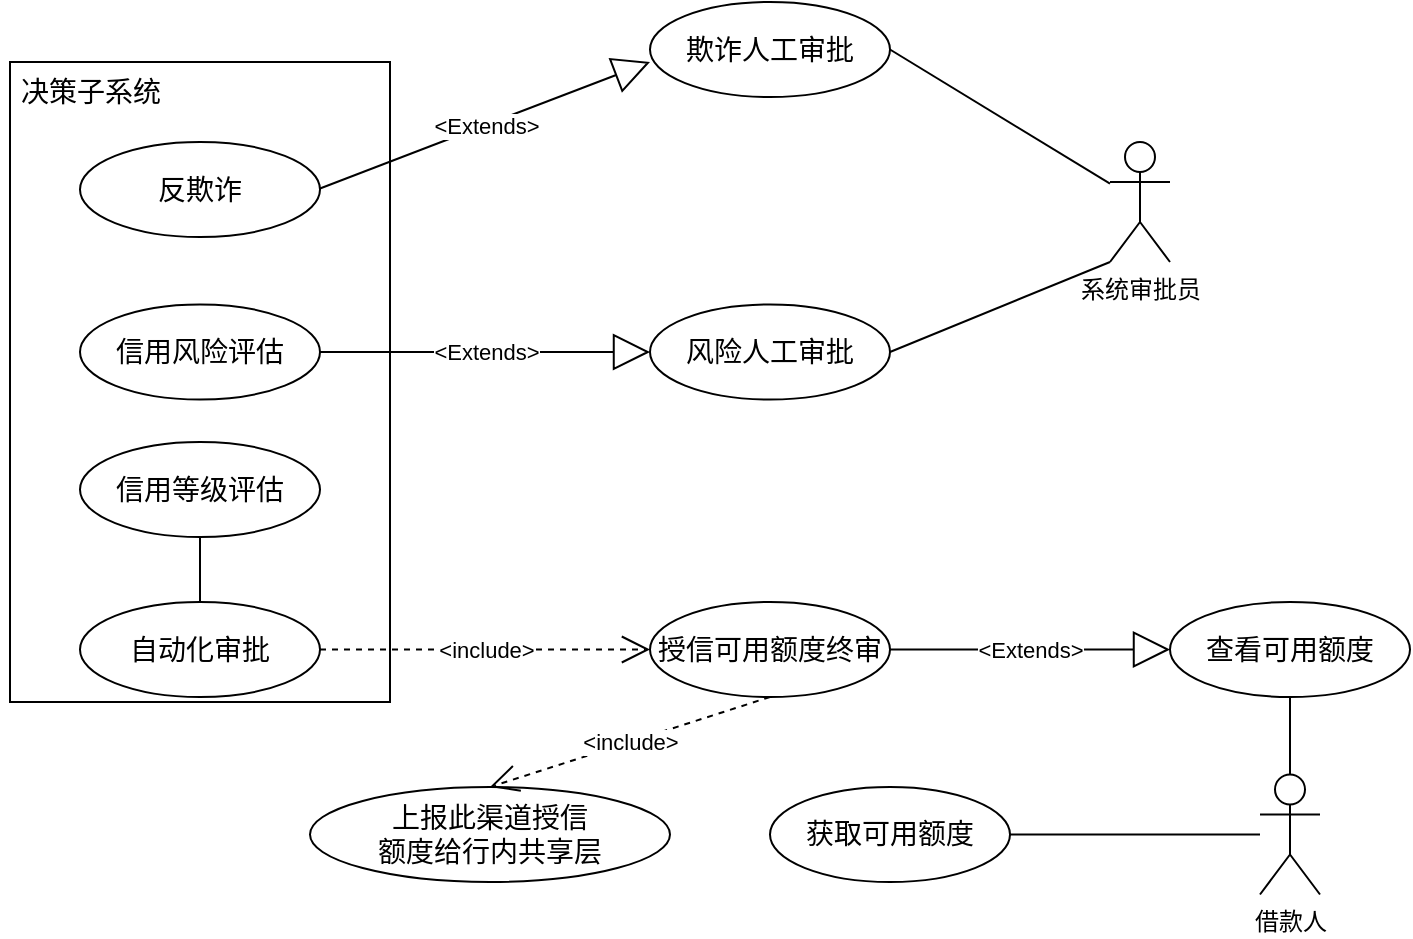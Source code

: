 <mxfile version="21.6.2" type="github">
  <diagram name="第 1 页" id="PT6hGrXhausuQr09__Po">
    <mxGraphModel dx="1166" dy="775" grid="1" gridSize="10" guides="1" tooltips="1" connect="1" arrows="1" fold="1" page="1" pageScale="1" pageWidth="827" pageHeight="1169" math="0" shadow="0">
      <root>
        <mxCell id="0" />
        <mxCell id="1" parent="0" />
        <mxCell id="wrGV_mXLTRxhNDMkk3RX-2" value="" style="html=1;whiteSpace=wrap;" parent="1" vertex="1">
          <mxGeometry x="110" y="230" width="190" height="320" as="geometry" />
        </mxCell>
        <mxCell id="wrGV_mXLTRxhNDMkk3RX-3" value="&lt;font style=&quot;font-size: 14px;&quot;&gt;决策子系统&lt;/font&gt;" style="text;html=1;align=center;verticalAlign=middle;resizable=0;points=[];autosize=1;strokeColor=none;fillColor=none;" parent="1" vertex="1">
          <mxGeometry x="105" y="230" width="90" height="30" as="geometry" />
        </mxCell>
        <mxCell id="wrGV_mXLTRxhNDMkk3RX-5" value="&lt;span style=&quot;font-size: 14px;&quot;&gt;反欺诈&lt;/span&gt;" style="ellipse;whiteSpace=wrap;html=1;" parent="1" vertex="1">
          <mxGeometry x="145" y="270" width="120" height="47.5" as="geometry" />
        </mxCell>
        <mxCell id="wrGV_mXLTRxhNDMkk3RX-6" value="&lt;span style=&quot;font-size: 14px;&quot;&gt;信用风险评估&lt;/span&gt;" style="ellipse;whiteSpace=wrap;html=1;" parent="1" vertex="1">
          <mxGeometry x="145" y="351.25" width="120" height="47.5" as="geometry" />
        </mxCell>
        <mxCell id="wrGV_mXLTRxhNDMkk3RX-20" value="" style="edgeStyle=orthogonalEdgeStyle;rounded=0;orthogonalLoop=1;jettySize=auto;html=1;endArrow=none;endFill=0;" parent="1" source="wrGV_mXLTRxhNDMkk3RX-7" target="wrGV_mXLTRxhNDMkk3RX-8" edge="1">
          <mxGeometry relative="1" as="geometry" />
        </mxCell>
        <mxCell id="wrGV_mXLTRxhNDMkk3RX-7" value="&lt;span style=&quot;font-size: 14px;&quot;&gt;信用等级评估&lt;/span&gt;" style="ellipse;whiteSpace=wrap;html=1;" parent="1" vertex="1">
          <mxGeometry x="145" y="420" width="120" height="47.5" as="geometry" />
        </mxCell>
        <mxCell id="wrGV_mXLTRxhNDMkk3RX-8" value="&lt;span style=&quot;font-size: 14px;&quot;&gt;自动化审批&lt;/span&gt;" style="ellipse;whiteSpace=wrap;html=1;" parent="1" vertex="1">
          <mxGeometry x="145" y="500" width="120" height="47.5" as="geometry" />
        </mxCell>
        <mxCell id="wrGV_mXLTRxhNDMkk3RX-9" value="&amp;lt;Extends&amp;gt;" style="endArrow=block;endSize=16;endFill=0;html=1;rounded=0;" parent="1" edge="1">
          <mxGeometry width="160" relative="1" as="geometry">
            <mxPoint x="265" y="293.25" as="sourcePoint" />
            <mxPoint x="430" y="230" as="targetPoint" />
          </mxGeometry>
        </mxCell>
        <mxCell id="wrGV_mXLTRxhNDMkk3RX-10" value="&lt;span style=&quot;font-size: 14px;&quot;&gt;欺诈人工审批&lt;/span&gt;" style="ellipse;whiteSpace=wrap;html=1;" parent="1" vertex="1">
          <mxGeometry x="430" y="200" width="120" height="47.5" as="geometry" />
        </mxCell>
        <mxCell id="wrGV_mXLTRxhNDMkk3RX-11" value="&amp;lt;Extends&amp;gt;" style="endArrow=block;endSize=16;endFill=0;html=1;rounded=0;entryX=0;entryY=0.5;entryDx=0;entryDy=0;" parent="1" target="wrGV_mXLTRxhNDMkk3RX-12" edge="1">
          <mxGeometry width="160" relative="1" as="geometry">
            <mxPoint x="265" y="375" as="sourcePoint" />
            <mxPoint x="425" y="374.5" as="targetPoint" />
          </mxGeometry>
        </mxCell>
        <mxCell id="wrGV_mXLTRxhNDMkk3RX-12" value="&lt;span style=&quot;font-size: 14px;&quot;&gt;风险人工审批&lt;/span&gt;" style="ellipse;whiteSpace=wrap;html=1;" parent="1" vertex="1">
          <mxGeometry x="430" y="351.25" width="120" height="47.5" as="geometry" />
        </mxCell>
        <mxCell id="wrGV_mXLTRxhNDMkk3RX-16" style="rounded=0;orthogonalLoop=1;jettySize=auto;html=1;entryX=1;entryY=0.5;entryDx=0;entryDy=0;endArrow=none;endFill=0;" parent="1" source="wrGV_mXLTRxhNDMkk3RX-13" target="wrGV_mXLTRxhNDMkk3RX-10" edge="1">
          <mxGeometry relative="1" as="geometry" />
        </mxCell>
        <mxCell id="wrGV_mXLTRxhNDMkk3RX-17" style="rounded=0;orthogonalLoop=1;jettySize=auto;html=1;entryX=1;entryY=0.5;entryDx=0;entryDy=0;exitX=0;exitY=1;exitDx=0;exitDy=0;exitPerimeter=0;endArrow=none;endFill=0;" parent="1" source="wrGV_mXLTRxhNDMkk3RX-13" target="wrGV_mXLTRxhNDMkk3RX-12" edge="1">
          <mxGeometry relative="1" as="geometry" />
        </mxCell>
        <mxCell id="wrGV_mXLTRxhNDMkk3RX-13" value="系统审批员" style="shape=umlActor;verticalLabelPosition=bottom;verticalAlign=top;html=1;" parent="1" vertex="1">
          <mxGeometry x="660" y="270" width="30" height="60" as="geometry" />
        </mxCell>
        <mxCell id="wrGV_mXLTRxhNDMkk3RX-18" value="&amp;lt;include&amp;gt;" style="endArrow=open;endSize=12;dashed=1;html=1;rounded=0;exitX=1;exitY=0.5;exitDx=0;exitDy=0;entryX=0;entryY=0.5;entryDx=0;entryDy=0;" parent="1" source="wrGV_mXLTRxhNDMkk3RX-8" target="wrGV_mXLTRxhNDMkk3RX-19" edge="1">
          <mxGeometry width="160" relative="1" as="geometry">
            <mxPoint x="270" y="540" as="sourcePoint" />
            <mxPoint x="430" y="534" as="targetPoint" />
          </mxGeometry>
        </mxCell>
        <mxCell id="wrGV_mXLTRxhNDMkk3RX-19" value="&lt;span style=&quot;font-size: 14px;&quot;&gt;授信可用额度终审&lt;/span&gt;" style="ellipse;whiteSpace=wrap;html=1;" parent="1" vertex="1">
          <mxGeometry x="430" y="500" width="120" height="47.5" as="geometry" />
        </mxCell>
        <mxCell id="wrGV_mXLTRxhNDMkk3RX-21" value="&amp;lt;Extends&amp;gt;" style="endArrow=block;endSize=16;endFill=0;html=1;rounded=0;exitX=1;exitY=0.5;exitDx=0;exitDy=0;entryX=0;entryY=0.5;entryDx=0;entryDy=0;" parent="1" source="wrGV_mXLTRxhNDMkk3RX-19" target="wrGV_mXLTRxhNDMkk3RX-22" edge="1">
          <mxGeometry width="160" relative="1" as="geometry">
            <mxPoint x="550" y="530" as="sourcePoint" />
            <mxPoint x="690" y="534" as="targetPoint" />
          </mxGeometry>
        </mxCell>
        <mxCell id="wrGV_mXLTRxhNDMkk3RX-22" value="&lt;span style=&quot;font-size: 14px;&quot;&gt;查看可用额度&lt;/span&gt;" style="ellipse;whiteSpace=wrap;html=1;" parent="1" vertex="1">
          <mxGeometry x="690" y="500" width="120" height="47.5" as="geometry" />
        </mxCell>
        <mxCell id="QNjPedwraJLYu9IQOruR-4" style="rounded=0;orthogonalLoop=1;jettySize=auto;html=1;entryX=0.5;entryY=1;entryDx=0;entryDy=0;endArrow=none;endFill=0;" parent="1" source="QNjPedwraJLYu9IQOruR-3" target="wrGV_mXLTRxhNDMkk3RX-22" edge="1">
          <mxGeometry relative="1" as="geometry" />
        </mxCell>
        <mxCell id="QNjPedwraJLYu9IQOruR-6" style="edgeStyle=orthogonalEdgeStyle;rounded=0;orthogonalLoop=1;jettySize=auto;html=1;endArrow=none;endFill=0;entryX=1;entryY=0.5;entryDx=0;entryDy=0;" parent="1" source="QNjPedwraJLYu9IQOruR-3" edge="1" target="QNjPedwraJLYu9IQOruR-5">
          <mxGeometry relative="1" as="geometry">
            <mxPoint x="470" y="610" as="targetPoint" />
          </mxGeometry>
        </mxCell>
        <mxCell id="QNjPedwraJLYu9IQOruR-3" value="借款人" style="shape=umlActor;verticalLabelPosition=bottom;verticalAlign=top;html=1;" parent="1" vertex="1">
          <mxGeometry x="735" y="586.25" width="30" height="60" as="geometry" />
        </mxCell>
        <mxCell id="QNjPedwraJLYu9IQOruR-5" value="&lt;span style=&quot;font-size: 14px;&quot;&gt;获取可用额度&lt;/span&gt;" style="ellipse;whiteSpace=wrap;html=1;" parent="1" vertex="1">
          <mxGeometry x="490" y="592.5" width="120" height="47.5" as="geometry" />
        </mxCell>
        <mxCell id="JtodRxzJe7fUEbNoA1iC-1" value="&lt;span style=&quot;font-size: 14px;&quot;&gt;上报此渠道授信&lt;br&gt;额度给行内共享层&lt;/span&gt;" style="ellipse;whiteSpace=wrap;html=1;" vertex="1" parent="1">
          <mxGeometry x="260" y="592.5" width="180" height="47.5" as="geometry" />
        </mxCell>
        <mxCell id="JtodRxzJe7fUEbNoA1iC-4" value="&amp;lt;include&amp;gt;" style="endArrow=open;endSize=12;dashed=1;html=1;rounded=0;exitX=0.5;exitY=1;exitDx=0;exitDy=0;entryX=0.5;entryY=0;entryDx=0;entryDy=0;" edge="1" parent="1" source="wrGV_mXLTRxhNDMkk3RX-19" target="JtodRxzJe7fUEbNoA1iC-1">
          <mxGeometry width="160" relative="1" as="geometry">
            <mxPoint x="390" y="730" as="sourcePoint" />
            <mxPoint x="550" y="730" as="targetPoint" />
          </mxGeometry>
        </mxCell>
      </root>
    </mxGraphModel>
  </diagram>
</mxfile>
